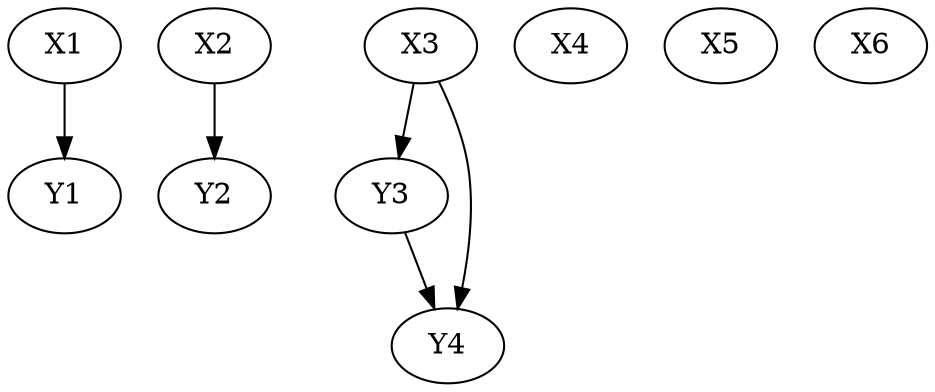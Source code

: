 strict digraph  {
X1;
Y1;
X2;
Y2;
X3;
Y3;
Y4;
X4;
X5;
X6;
X1 -> Y1;
X2 -> Y2;
X3 -> Y3;
X3 -> Y4;
Y3 -> Y4;}
